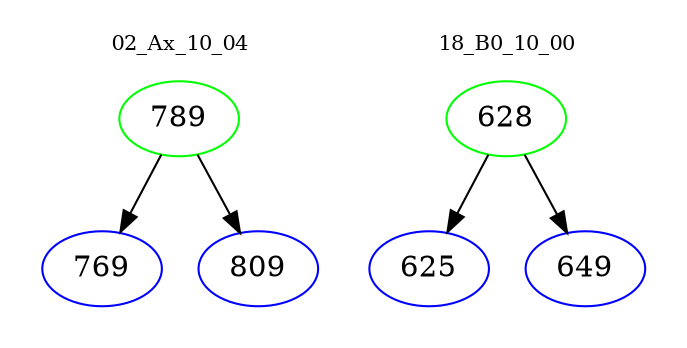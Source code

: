 digraph{
subgraph cluster_0 {
color = white
label = "02_Ax_10_04";
fontsize=10;
T0_789 [label="789", color="green"]
T0_789 -> T0_769 [color="black"]
T0_769 [label="769", color="blue"]
T0_789 -> T0_809 [color="black"]
T0_809 [label="809", color="blue"]
}
subgraph cluster_1 {
color = white
label = "18_B0_10_00";
fontsize=10;
T1_628 [label="628", color="green"]
T1_628 -> T1_625 [color="black"]
T1_625 [label="625", color="blue"]
T1_628 -> T1_649 [color="black"]
T1_649 [label="649", color="blue"]
}
}
